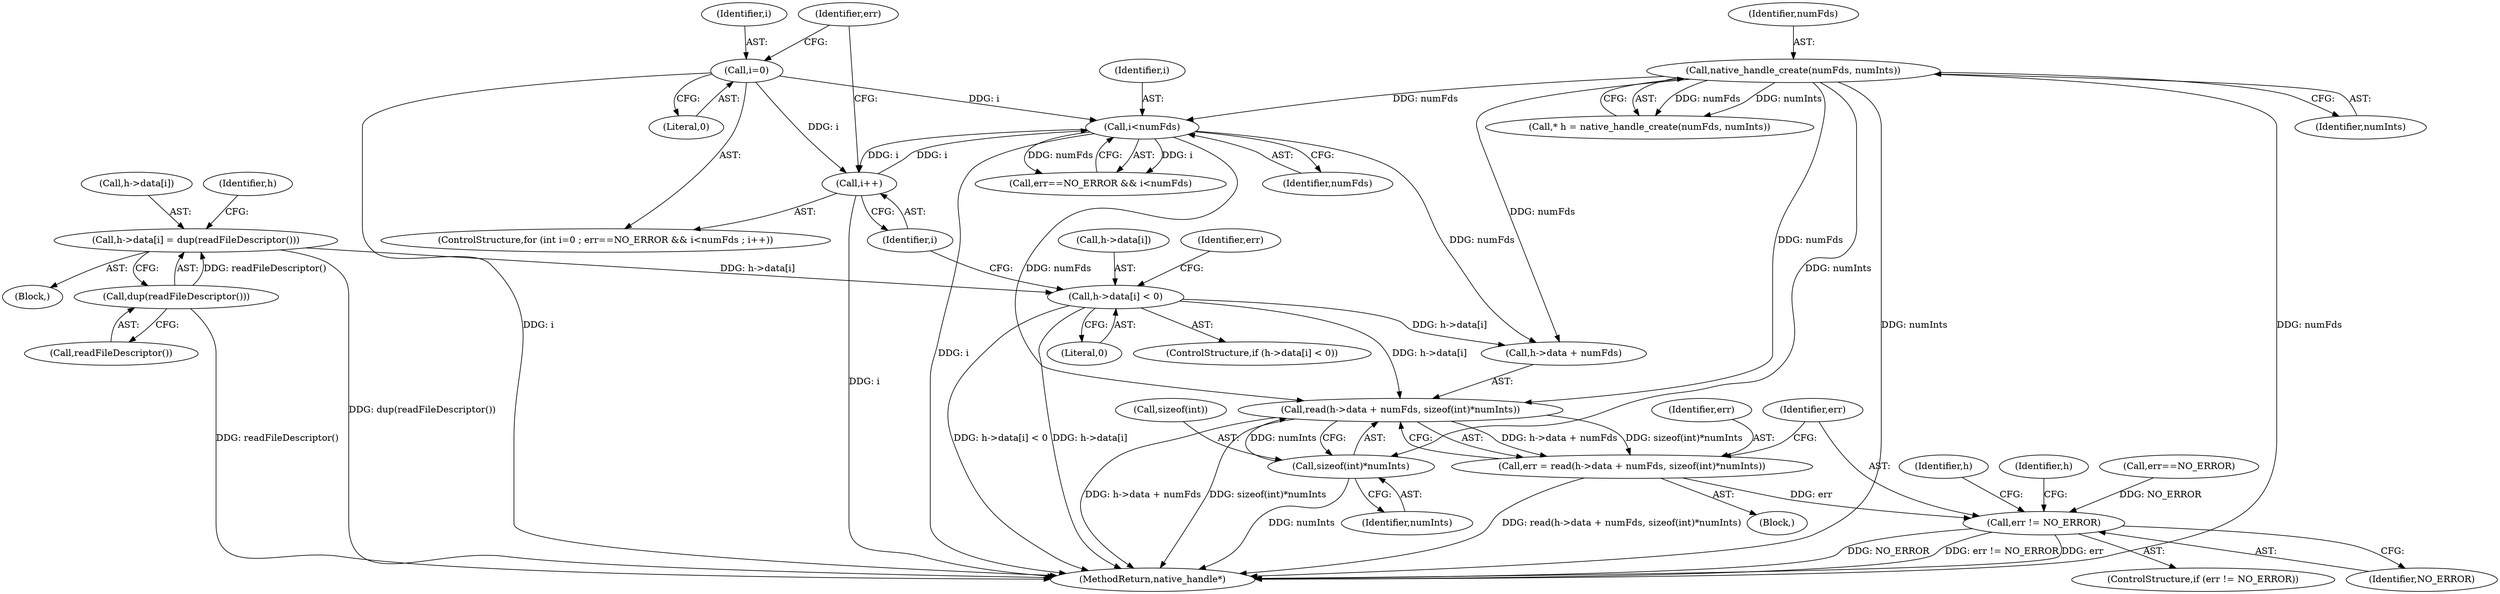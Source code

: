 digraph "0_Android_54cb02ad733fb71b1bdf78590428817fb780aff8@API" {
"1000175" [label="(Call,read(h->data + numFds, sizeof(int)*numInts))"];
"1000163" [label="(Call,h->data[i] < 0)"];
"1000154" [label="(Call,h->data[i] = dup(readFileDescriptor()))"];
"1000160" [label="(Call,dup(readFileDescriptor()))"];
"1000148" [label="(Call,i<numFds)"];
"1000141" [label="(Call,i=0)"];
"1000151" [label="(Call,i++)"];
"1000130" [label="(Call,native_handle_create(numFds, numInts))"];
"1000181" [label="(Call,sizeof(int)*numInts)"];
"1000173" [label="(Call,err = read(h->data + numFds, sizeof(int)*numInts))"];
"1000186" [label="(Call,err != NO_ERROR)"];
"1000151" [label="(Call,i++)"];
"1000150" [label="(Identifier,numFds)"];
"1000155" [label="(Call,h->data[i])"];
"1000175" [label="(Call,read(h->data + numFds, sizeof(int)*numInts))"];
"1000154" [label="(Call,h->data[i] = dup(readFileDescriptor()))"];
"1000143" [label="(Literal,0)"];
"1000141" [label="(Call,i=0)"];
"1000162" [label="(ControlStructure,if (h->data[i] < 0))"];
"1000161" [label="(Call,readFileDescriptor())"];
"1000142" [label="(Identifier,i)"];
"1000186" [label="(Call,err != NO_ERROR)"];
"1000181" [label="(Call,sizeof(int)*numInts)"];
"1000184" [label="(Identifier,numInts)"];
"1000176" [label="(Call,h->data + numFds)"];
"1000169" [label="(Literal,0)"];
"1000128" [label="(Call,* h = native_handle_create(numFds, numInts))"];
"1000160" [label="(Call,dup(readFileDescriptor()))"];
"1000191" [label="(Identifier,h)"];
"1000166" [label="(Identifier,h)"];
"1000139" [label="(ControlStructure,for (int i=0 ; err==NO_ERROR && i<numFds ; i++))"];
"1000144" [label="(Call,err==NO_ERROR && i<numFds)"];
"1000131" [label="(Identifier,numFds)"];
"1000153" [label="(Block,)"];
"1000130" [label="(Call,native_handle_create(numFds, numInts))"];
"1000174" [label="(Identifier,err)"];
"1000171" [label="(Identifier,err)"];
"1000185" [label="(ControlStructure,if (err != NO_ERROR))"];
"1000182" [label="(Call,sizeof(int))"];
"1000173" [label="(Call,err = read(h->data + numFds, sizeof(int)*numInts))"];
"1000198" [label="(Identifier,h)"];
"1000101" [label="(Block,)"];
"1000152" [label="(Identifier,i)"];
"1000145" [label="(Call,err==NO_ERROR)"];
"1000199" [label="(MethodReturn,native_handle*)"];
"1000149" [label="(Identifier,i)"];
"1000187" [label="(Identifier,err)"];
"1000146" [label="(Identifier,err)"];
"1000188" [label="(Identifier,NO_ERROR)"];
"1000148" [label="(Call,i<numFds)"];
"1000163" [label="(Call,h->data[i] < 0)"];
"1000132" [label="(Identifier,numInts)"];
"1000164" [label="(Call,h->data[i])"];
"1000175" -> "1000173"  [label="AST: "];
"1000175" -> "1000181"  [label="CFG: "];
"1000176" -> "1000175"  [label="AST: "];
"1000181" -> "1000175"  [label="AST: "];
"1000173" -> "1000175"  [label="CFG: "];
"1000175" -> "1000199"  [label="DDG: sizeof(int)*numInts"];
"1000175" -> "1000199"  [label="DDG: h->data + numFds"];
"1000175" -> "1000173"  [label="DDG: h->data + numFds"];
"1000175" -> "1000173"  [label="DDG: sizeof(int)*numInts"];
"1000163" -> "1000175"  [label="DDG: h->data[i]"];
"1000148" -> "1000175"  [label="DDG: numFds"];
"1000130" -> "1000175"  [label="DDG: numFds"];
"1000181" -> "1000175"  [label="DDG: numInts"];
"1000163" -> "1000162"  [label="AST: "];
"1000163" -> "1000169"  [label="CFG: "];
"1000164" -> "1000163"  [label="AST: "];
"1000169" -> "1000163"  [label="AST: "];
"1000171" -> "1000163"  [label="CFG: "];
"1000152" -> "1000163"  [label="CFG: "];
"1000163" -> "1000199"  [label="DDG: h->data[i] < 0"];
"1000163" -> "1000199"  [label="DDG: h->data[i]"];
"1000154" -> "1000163"  [label="DDG: h->data[i]"];
"1000163" -> "1000176"  [label="DDG: h->data[i]"];
"1000154" -> "1000153"  [label="AST: "];
"1000154" -> "1000160"  [label="CFG: "];
"1000155" -> "1000154"  [label="AST: "];
"1000160" -> "1000154"  [label="AST: "];
"1000166" -> "1000154"  [label="CFG: "];
"1000154" -> "1000199"  [label="DDG: dup(readFileDescriptor())"];
"1000160" -> "1000154"  [label="DDG: readFileDescriptor()"];
"1000160" -> "1000161"  [label="CFG: "];
"1000161" -> "1000160"  [label="AST: "];
"1000160" -> "1000199"  [label="DDG: readFileDescriptor()"];
"1000148" -> "1000144"  [label="AST: "];
"1000148" -> "1000150"  [label="CFG: "];
"1000149" -> "1000148"  [label="AST: "];
"1000150" -> "1000148"  [label="AST: "];
"1000144" -> "1000148"  [label="CFG: "];
"1000148" -> "1000199"  [label="DDG: i"];
"1000148" -> "1000144"  [label="DDG: i"];
"1000148" -> "1000144"  [label="DDG: numFds"];
"1000141" -> "1000148"  [label="DDG: i"];
"1000151" -> "1000148"  [label="DDG: i"];
"1000130" -> "1000148"  [label="DDG: numFds"];
"1000148" -> "1000151"  [label="DDG: i"];
"1000148" -> "1000176"  [label="DDG: numFds"];
"1000141" -> "1000139"  [label="AST: "];
"1000141" -> "1000143"  [label="CFG: "];
"1000142" -> "1000141"  [label="AST: "];
"1000143" -> "1000141"  [label="AST: "];
"1000146" -> "1000141"  [label="CFG: "];
"1000141" -> "1000199"  [label="DDG: i"];
"1000141" -> "1000151"  [label="DDG: i"];
"1000151" -> "1000139"  [label="AST: "];
"1000151" -> "1000152"  [label="CFG: "];
"1000152" -> "1000151"  [label="AST: "];
"1000146" -> "1000151"  [label="CFG: "];
"1000151" -> "1000199"  [label="DDG: i"];
"1000130" -> "1000128"  [label="AST: "];
"1000130" -> "1000132"  [label="CFG: "];
"1000131" -> "1000130"  [label="AST: "];
"1000132" -> "1000130"  [label="AST: "];
"1000128" -> "1000130"  [label="CFG: "];
"1000130" -> "1000199"  [label="DDG: numInts"];
"1000130" -> "1000199"  [label="DDG: numFds"];
"1000130" -> "1000128"  [label="DDG: numFds"];
"1000130" -> "1000128"  [label="DDG: numInts"];
"1000130" -> "1000176"  [label="DDG: numFds"];
"1000130" -> "1000181"  [label="DDG: numInts"];
"1000181" -> "1000184"  [label="CFG: "];
"1000182" -> "1000181"  [label="AST: "];
"1000184" -> "1000181"  [label="AST: "];
"1000181" -> "1000199"  [label="DDG: numInts"];
"1000173" -> "1000101"  [label="AST: "];
"1000174" -> "1000173"  [label="AST: "];
"1000187" -> "1000173"  [label="CFG: "];
"1000173" -> "1000199"  [label="DDG: read(h->data + numFds, sizeof(int)*numInts)"];
"1000173" -> "1000186"  [label="DDG: err"];
"1000186" -> "1000185"  [label="AST: "];
"1000186" -> "1000188"  [label="CFG: "];
"1000187" -> "1000186"  [label="AST: "];
"1000188" -> "1000186"  [label="AST: "];
"1000191" -> "1000186"  [label="CFG: "];
"1000198" -> "1000186"  [label="CFG: "];
"1000186" -> "1000199"  [label="DDG: NO_ERROR"];
"1000186" -> "1000199"  [label="DDG: err != NO_ERROR"];
"1000186" -> "1000199"  [label="DDG: err"];
"1000145" -> "1000186"  [label="DDG: NO_ERROR"];
}
